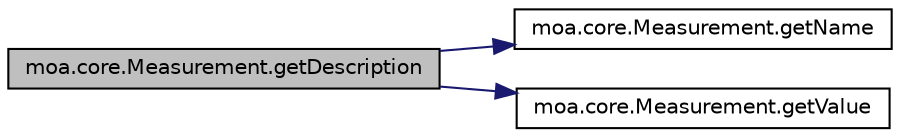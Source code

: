 digraph G
{
  edge [fontname="Helvetica",fontsize="10",labelfontname="Helvetica",labelfontsize="10"];
  node [fontname="Helvetica",fontsize="10",shape=record];
  rankdir=LR;
  Node1 [label="moa.core.Measurement.getDescription",height=0.2,width=0.4,color="black", fillcolor="grey75", style="filled" fontcolor="black"];
  Node1 -> Node2 [color="midnightblue",fontsize="10",style="solid",fontname="Helvetica"];
  Node2 [label="moa.core.Measurement.getName",height=0.2,width=0.4,color="black", fillcolor="white", style="filled",URL="$classmoa_1_1core_1_1Measurement.html#a7172ce7650be6b66ce38f2fda6356035"];
  Node1 -> Node3 [color="midnightblue",fontsize="10",style="solid",fontname="Helvetica"];
  Node3 [label="moa.core.Measurement.getValue",height=0.2,width=0.4,color="black", fillcolor="white", style="filled",URL="$classmoa_1_1core_1_1Measurement.html#ad41c47748a7d029814c61802898d1e0e"];
}

